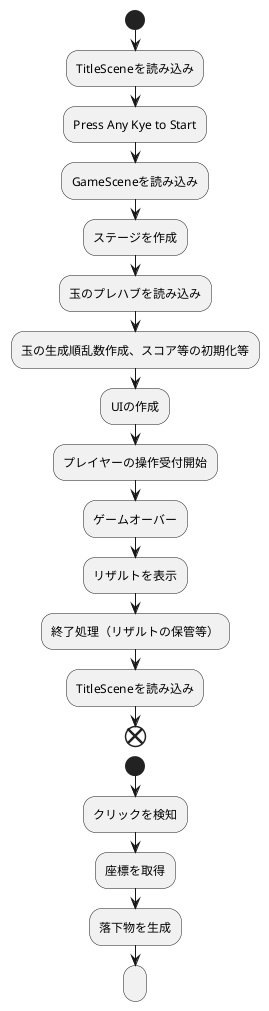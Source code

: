 @startuml
start
:TitleSceneを読み込み;
:Press Any Kye to Start;
:GameSceneを読み込み;
:ステージを作成;
:玉のプレハブを読み込み;
:玉の生成順乱数作成、スコア等の初期化等;
:UIの作成;
:プレイヤーの操作受付開始;
:ゲームオーバー;
:リザルトを表示;
:終了処理（リザルトの保管等）;
:TitleSceneを読み込み;
end

start
:クリックを検知;
:座標を取得;
:落下物を生成;
:;
@enduml